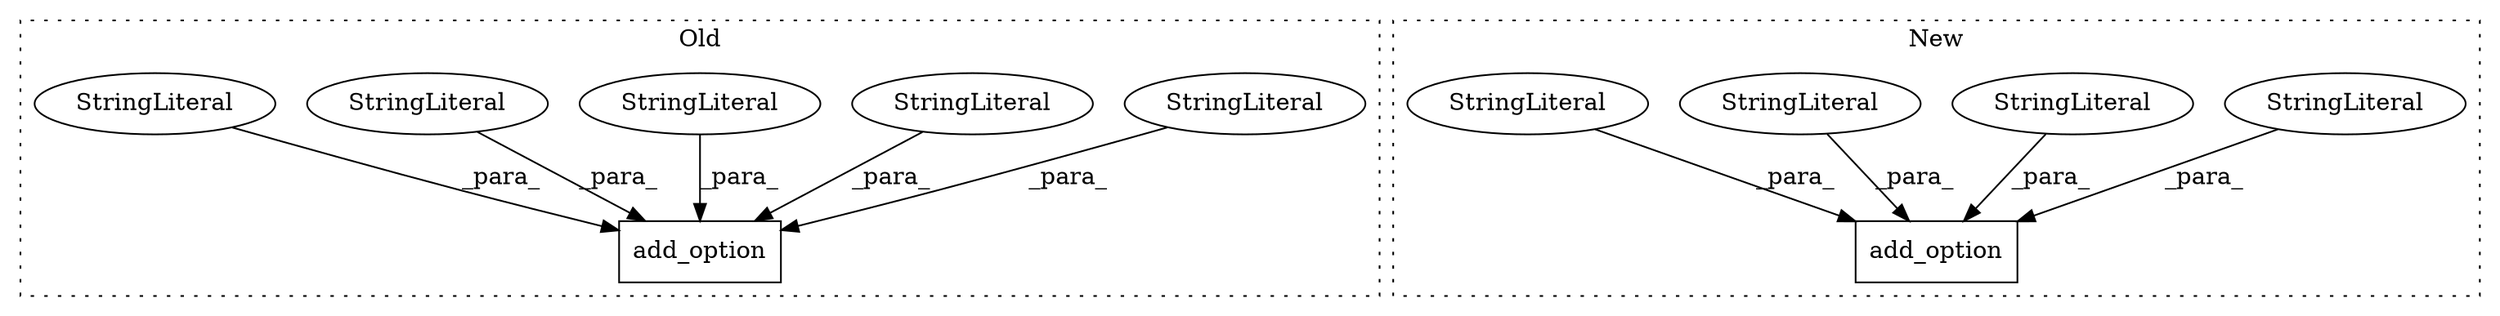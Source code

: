 digraph G {
subgraph cluster0 {
1 [label="add_option" a="32" s="700,767" l="11,1" shape="box"];
4 [label="StringLiteral" a="45" s="725" l="6" shape="ellipse"];
7 [label="StringLiteral" a="45" s="711" l="4" shape="ellipse"];
8 [label="StringLiteral" a="45" s="738" l="4" shape="ellipse"];
9 [label="StringLiteral" a="45" s="716" l="8" shape="ellipse"];
11 [label="StringLiteral" a="45" s="743" l="24" shape="ellipse"];
label = "Old";
style="dotted";
}
subgraph cluster1 {
2 [label="add_option" a="32" s="762,865" l="11,1" shape="box"];
3 [label="StringLiteral" a="45" s="778" l="8" shape="ellipse"];
5 [label="StringLiteral" a="45" s="787" l="11" shape="ellipse"];
6 [label="StringLiteral" a="45" s="799" l="5" shape="ellipse"];
10 [label="StringLiteral" a="45" s="773" l="4" shape="ellipse"];
label = "New";
style="dotted";
}
3 -> 2 [label="_para_"];
4 -> 1 [label="_para_"];
5 -> 2 [label="_para_"];
6 -> 2 [label="_para_"];
7 -> 1 [label="_para_"];
8 -> 1 [label="_para_"];
9 -> 1 [label="_para_"];
10 -> 2 [label="_para_"];
11 -> 1 [label="_para_"];
}